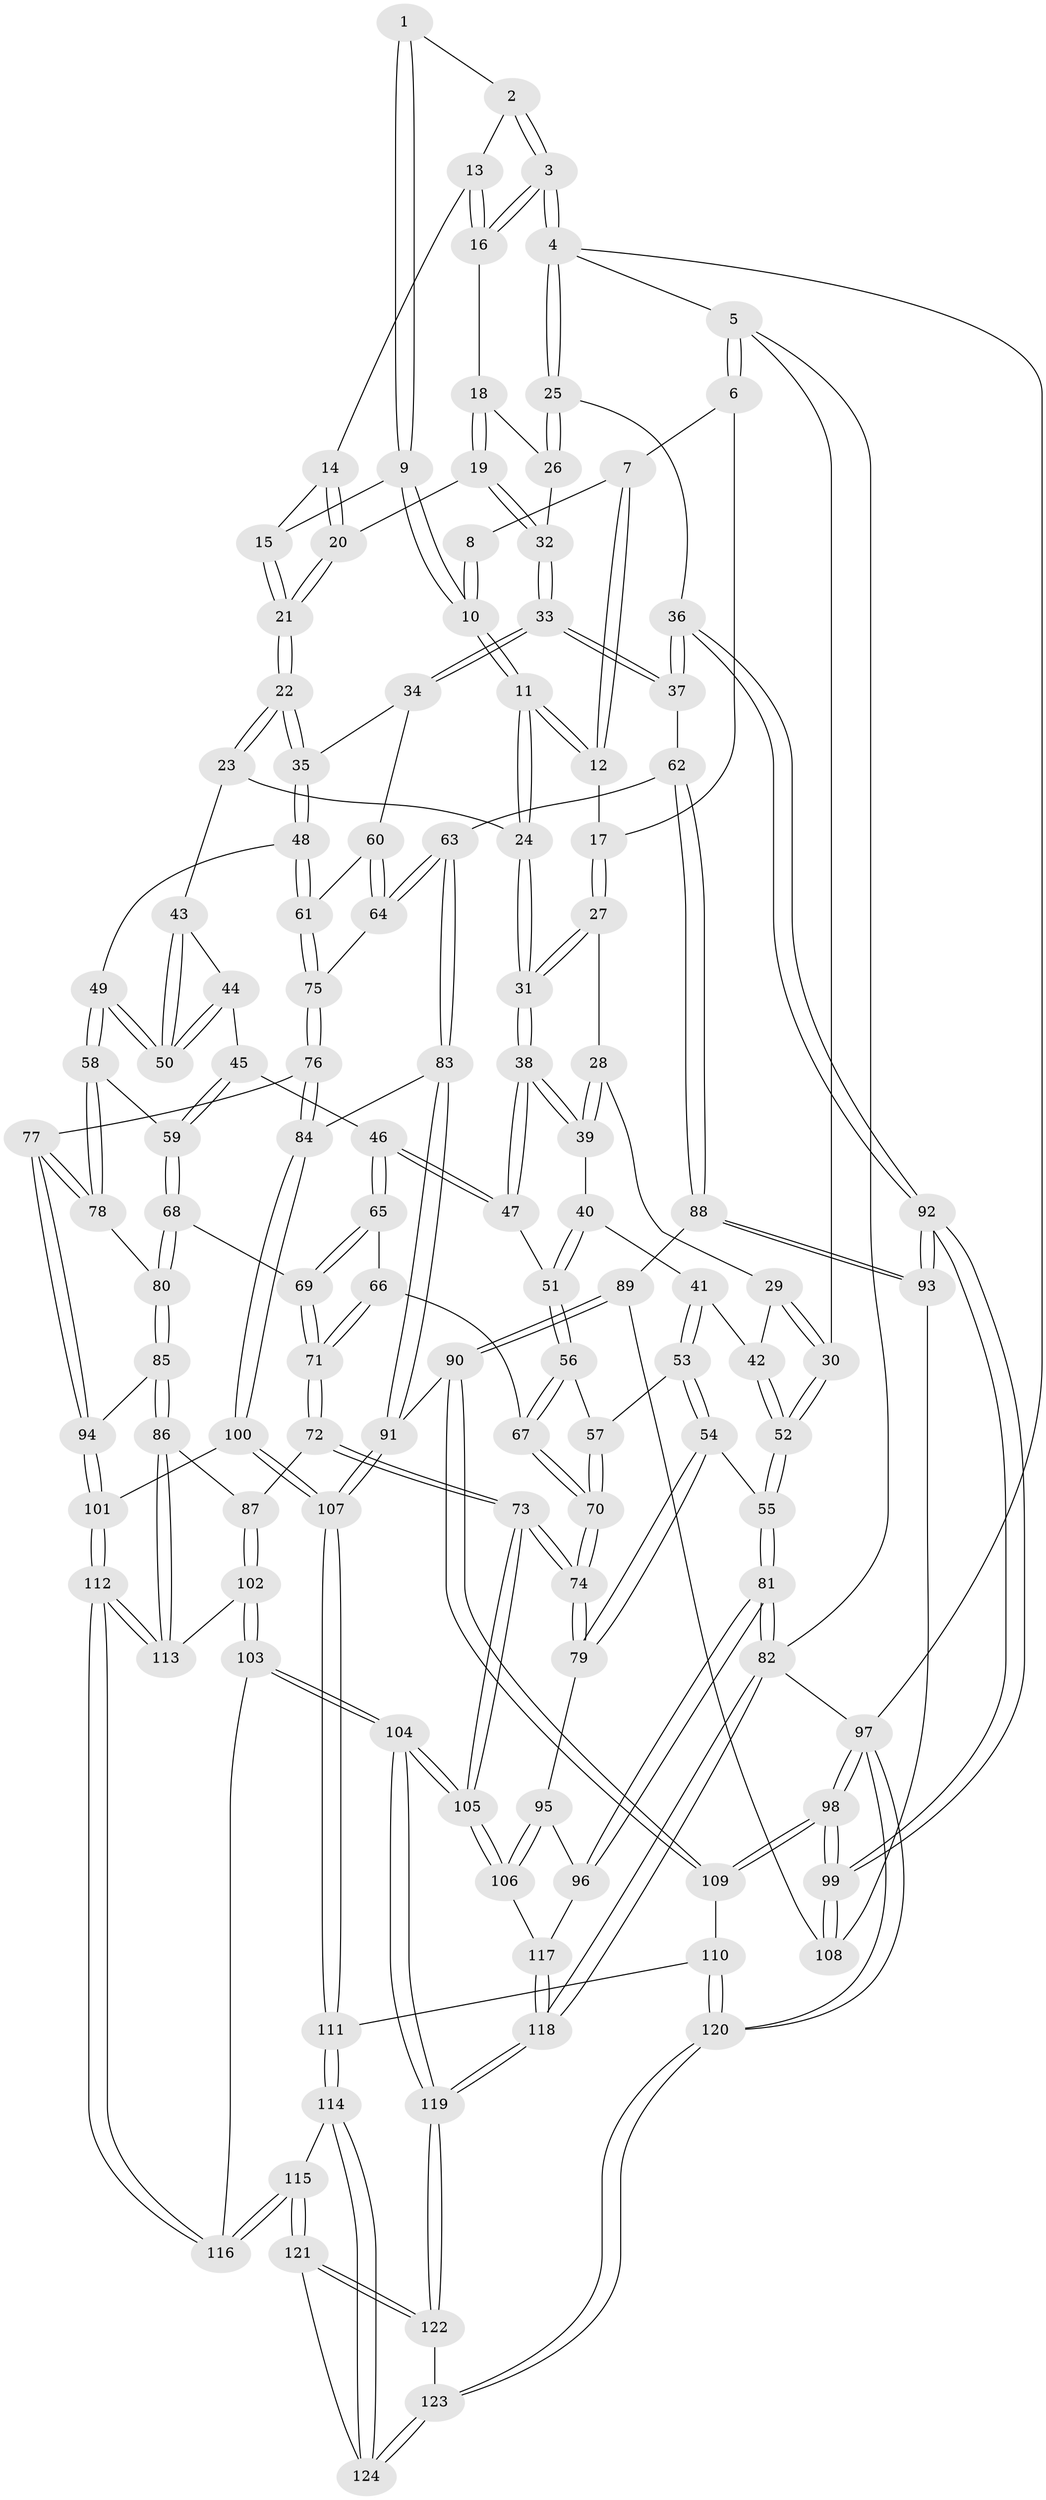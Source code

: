 // Generated by graph-tools (version 1.1) at 2025/59/03/09/25 04:59:52]
// undirected, 124 vertices, 307 edges
graph export_dot {
graph [start="1"]
  node [color=gray90,style=filled];
  1 [pos="+0.5968076389201274+0"];
  2 [pos="+0.8300245744414361+0"];
  3 [pos="+1+0"];
  4 [pos="+1+0"];
  5 [pos="+0+0"];
  6 [pos="+0.0720863180177594+0"];
  7 [pos="+0.2756114492326332+0"];
  8 [pos="+0.4934223090098119+0"];
  9 [pos="+0.6133934771514257+0.0798091994560086"];
  10 [pos="+0.4604935168677125+0.13131997564180867"];
  11 [pos="+0.4371241044837189+0.16333363520880018"];
  12 [pos="+0.3362644880902118+0.0480023609709328"];
  13 [pos="+0.793475691606035+0"];
  14 [pos="+0.7741481427572957+0.03274232678222045"];
  15 [pos="+0.636233670081277+0.10299758637975528"];
  16 [pos="+0.8740727024429777+0.11054110131382"];
  17 [pos="+0.24572476104866484+0.12847533374146405"];
  18 [pos="+0.8738315675037353+0.13086351048242661"];
  19 [pos="+0.7842394060390641+0.18686514191564738"];
  20 [pos="+0.7718920639301732+0.17954344395614885"];
  21 [pos="+0.6664609867022694+0.1856470252595912"];
  22 [pos="+0.5922491624897882+0.2917200843029699"];
  23 [pos="+0.49665350350412596+0.2728599429762579"];
  24 [pos="+0.42491049059640734+0.24332460150654842"];
  25 [pos="+1+0.2480822566051954"];
  26 [pos="+0.9506561773967029+0.1688927744684453"];
  27 [pos="+0.23904767081207343+0.1689943276289051"];
  28 [pos="+0.10713100806834931+0.19497577559729729"];
  29 [pos="+0.09647108790951595+0.19190072322558263"];
  30 [pos="+0+0"];
  31 [pos="+0.384566291875313+0.2641920726055997"];
  32 [pos="+0.8079737726683127+0.23225455652568133"];
  33 [pos="+0.8603166702962387+0.38366470877131487"];
  34 [pos="+0.8090341846502714+0.39840632775315094"];
  35 [pos="+0.6334449234809195+0.35109288218924783"];
  36 [pos="+1+0.421029586309455"];
  37 [pos="+0.980705487029971+0.41102623507458375"];
  38 [pos="+0.33017351700672154+0.353135061378014"];
  39 [pos="+0.17945297674176497+0.3055783630517636"];
  40 [pos="+0.13511960570267337+0.37030539462582335"];
  41 [pos="+0.05037387571716082+0.39062715800126463"];
  42 [pos="+0.03804710429497516+0.38279098273059037"];
  43 [pos="+0.49336806494903657+0.37726195657063794"];
  44 [pos="+0.45772331200606914+0.46758730516972125"];
  45 [pos="+0.39753269881888037+0.4601911683561965"];
  46 [pos="+0.3389991295518029+0.43117301037924427"];
  47 [pos="+0.3217936713869544+0.40880887215774137"];
  48 [pos="+0.5697218973864994+0.5072578600172395"];
  49 [pos="+0.5544797988370818+0.5097579963484484"];
  50 [pos="+0.5327955465406206+0.496846528976718"];
  51 [pos="+0.2413628187436497+0.45358472385498205"];
  52 [pos="+0+0.40203814275393507"];
  53 [pos="+0.11412192331949682+0.5158468580305945"];
  54 [pos="+0.09585048699180151+0.5406118387198948"];
  55 [pos="+0+0.5003557882986422"];
  56 [pos="+0.22652426084763863+0.46998746328417934"];
  57 [pos="+0.16804057789066099+0.5066942753073799"];
  58 [pos="+0.5195255134830351+0.5501000246489327"];
  59 [pos="+0.4373826527165592+0.5725659776824901"];
  60 [pos="+0.7933427599596874+0.42560090264709755"];
  61 [pos="+0.5896762637607866+0.5242214569642946"];
  62 [pos="+0.8030237391654677+0.6150478530470067"];
  63 [pos="+0.7332130047316141+0.5672696211176849"];
  64 [pos="+0.729836407708371+0.5567352621926257"];
  65 [pos="+0.3398422034246609+0.46974023945822146"];
  66 [pos="+0.31981647917463457+0.5611065408741358"];
  67 [pos="+0.26697300058668655+0.5731078723914595"];
  68 [pos="+0.40998697610504276+0.6063109938537856"];
  69 [pos="+0.4018236279677278+0.6091226915152477"];
  70 [pos="+0.23841822417733194+0.6502563362379804"];
  71 [pos="+0.3547926643219452+0.6477033588931179"];
  72 [pos="+0.3489030814129882+0.6591617616347634"];
  73 [pos="+0.27142072649262666+0.7057170524890461"];
  74 [pos="+0.2398845033348777+0.67008647783271"];
  75 [pos="+0.5981585157485345+0.5329630182964112"];
  76 [pos="+0.6138883422820007+0.6666648866129641"];
  77 [pos="+0.5900201513550578+0.6756271809734516"];
  78 [pos="+0.5116544309872257+0.6198398806782256"];
  79 [pos="+0.08288334907775619+0.6410258560340101"];
  80 [pos="+0.47899292516586134+0.6483223490044617"];
  81 [pos="+0+0.726561647030909"];
  82 [pos="+0+1"];
  83 [pos="+0.6868696295340543+0.6605117313542473"];
  84 [pos="+0.6378324341371275+0.6764697443003049"];
  85 [pos="+0.48044259810511314+0.7229811112934116"];
  86 [pos="+0.47526621326034274+0.7285754769265687"];
  87 [pos="+0.3730648402592136+0.675284246293541"];
  88 [pos="+0.8143956257067549+0.6418784885471795"];
  89 [pos="+0.8069235227185916+0.6975445163885156"];
  90 [pos="+0.8035554506050452+0.7071929103393888"];
  91 [pos="+0.7727075770666689+0.7145473846327652"];
  92 [pos="+1+0.5720879090514408"];
  93 [pos="+1+0.5740444233314974"];
  94 [pos="+0.5607811043544757+0.703679426880391"];
  95 [pos="+0.07250354863589777+0.6519478020207485"];
  96 [pos="+0+0.7232825229017034"];
  97 [pos="+1+1"];
  98 [pos="+1+0.752087245667536"];
  99 [pos="+1+0.7122741245432344"];
  100 [pos="+0.6690053164097456+0.8103441652226662"];
  101 [pos="+0.592403229270491+0.8287799853408799"];
  102 [pos="+0.41948197632189244+0.824030059659131"];
  103 [pos="+0.4040103039033701+0.8519408551961885"];
  104 [pos="+0.25749552364533074+0.9222799130153497"];
  105 [pos="+0.24969019737069936+0.9012284586379765"];
  106 [pos="+0.16098675432857212+0.8374057938106529"];
  107 [pos="+0.6922061540307937+0.8184987602442172"];
  108 [pos="+0.8492466485189034+0.6862505395920635"];
  109 [pos="+0.8819070847010979+0.7924208277068913"];
  110 [pos="+0.8185869959393993+0.8713990169390322"];
  111 [pos="+0.7358273352971905+0.8747161392061109"];
  112 [pos="+0.5884847634043313+0.8314684533793475"];
  113 [pos="+0.47272275387319035+0.7437277413384955"];
  114 [pos="+0.7117267731847449+0.9346326409592913"];
  115 [pos="+0.5555399469077366+0.9011332677278745"];
  116 [pos="+0.5516964930277326+0.8848857049203825"];
  117 [pos="+0.03956312715063483+0.8063297619239503"];
  118 [pos="+0+1"];
  119 [pos="+0.2128092413084467+1"];
  120 [pos="+1+1"];
  121 [pos="+0.554729691068006+0.9572268784983948"];
  122 [pos="+0.4786474862220867+1"];
  123 [pos="+0.7533755852428554+1"];
  124 [pos="+0.7079931011369188+0.9632299307228235"];
  1 -- 2;
  1 -- 9;
  1 -- 9;
  2 -- 3;
  2 -- 3;
  2 -- 13;
  3 -- 4;
  3 -- 4;
  3 -- 16;
  3 -- 16;
  4 -- 5;
  4 -- 25;
  4 -- 25;
  4 -- 97;
  5 -- 6;
  5 -- 6;
  5 -- 30;
  5 -- 82;
  6 -- 7;
  6 -- 17;
  7 -- 8;
  7 -- 12;
  7 -- 12;
  8 -- 10;
  8 -- 10;
  9 -- 10;
  9 -- 10;
  9 -- 15;
  10 -- 11;
  10 -- 11;
  11 -- 12;
  11 -- 12;
  11 -- 24;
  11 -- 24;
  12 -- 17;
  13 -- 14;
  13 -- 16;
  13 -- 16;
  14 -- 15;
  14 -- 20;
  14 -- 20;
  15 -- 21;
  15 -- 21;
  16 -- 18;
  17 -- 27;
  17 -- 27;
  18 -- 19;
  18 -- 19;
  18 -- 26;
  19 -- 20;
  19 -- 32;
  19 -- 32;
  20 -- 21;
  20 -- 21;
  21 -- 22;
  21 -- 22;
  22 -- 23;
  22 -- 23;
  22 -- 35;
  22 -- 35;
  23 -- 24;
  23 -- 43;
  24 -- 31;
  24 -- 31;
  25 -- 26;
  25 -- 26;
  25 -- 36;
  26 -- 32;
  27 -- 28;
  27 -- 31;
  27 -- 31;
  28 -- 29;
  28 -- 39;
  28 -- 39;
  29 -- 30;
  29 -- 30;
  29 -- 42;
  30 -- 52;
  30 -- 52;
  31 -- 38;
  31 -- 38;
  32 -- 33;
  32 -- 33;
  33 -- 34;
  33 -- 34;
  33 -- 37;
  33 -- 37;
  34 -- 35;
  34 -- 60;
  35 -- 48;
  35 -- 48;
  36 -- 37;
  36 -- 37;
  36 -- 92;
  36 -- 92;
  37 -- 62;
  38 -- 39;
  38 -- 39;
  38 -- 47;
  38 -- 47;
  39 -- 40;
  40 -- 41;
  40 -- 51;
  40 -- 51;
  41 -- 42;
  41 -- 53;
  41 -- 53;
  42 -- 52;
  42 -- 52;
  43 -- 44;
  43 -- 50;
  43 -- 50;
  44 -- 45;
  44 -- 50;
  44 -- 50;
  45 -- 46;
  45 -- 59;
  45 -- 59;
  46 -- 47;
  46 -- 47;
  46 -- 65;
  46 -- 65;
  47 -- 51;
  48 -- 49;
  48 -- 61;
  48 -- 61;
  49 -- 50;
  49 -- 50;
  49 -- 58;
  49 -- 58;
  51 -- 56;
  51 -- 56;
  52 -- 55;
  52 -- 55;
  53 -- 54;
  53 -- 54;
  53 -- 57;
  54 -- 55;
  54 -- 79;
  54 -- 79;
  55 -- 81;
  55 -- 81;
  56 -- 57;
  56 -- 67;
  56 -- 67;
  57 -- 70;
  57 -- 70;
  58 -- 59;
  58 -- 78;
  58 -- 78;
  59 -- 68;
  59 -- 68;
  60 -- 61;
  60 -- 64;
  60 -- 64;
  61 -- 75;
  61 -- 75;
  62 -- 63;
  62 -- 88;
  62 -- 88;
  63 -- 64;
  63 -- 64;
  63 -- 83;
  63 -- 83;
  64 -- 75;
  65 -- 66;
  65 -- 69;
  65 -- 69;
  66 -- 67;
  66 -- 71;
  66 -- 71;
  67 -- 70;
  67 -- 70;
  68 -- 69;
  68 -- 80;
  68 -- 80;
  69 -- 71;
  69 -- 71;
  70 -- 74;
  70 -- 74;
  71 -- 72;
  71 -- 72;
  72 -- 73;
  72 -- 73;
  72 -- 87;
  73 -- 74;
  73 -- 74;
  73 -- 105;
  73 -- 105;
  74 -- 79;
  74 -- 79;
  75 -- 76;
  75 -- 76;
  76 -- 77;
  76 -- 84;
  76 -- 84;
  77 -- 78;
  77 -- 78;
  77 -- 94;
  77 -- 94;
  78 -- 80;
  79 -- 95;
  80 -- 85;
  80 -- 85;
  81 -- 82;
  81 -- 82;
  81 -- 96;
  81 -- 96;
  82 -- 118;
  82 -- 118;
  82 -- 97;
  83 -- 84;
  83 -- 91;
  83 -- 91;
  84 -- 100;
  84 -- 100;
  85 -- 86;
  85 -- 86;
  85 -- 94;
  86 -- 87;
  86 -- 113;
  86 -- 113;
  87 -- 102;
  87 -- 102;
  88 -- 89;
  88 -- 93;
  88 -- 93;
  89 -- 90;
  89 -- 90;
  89 -- 108;
  90 -- 91;
  90 -- 109;
  90 -- 109;
  91 -- 107;
  91 -- 107;
  92 -- 93;
  92 -- 93;
  92 -- 99;
  92 -- 99;
  93 -- 108;
  94 -- 101;
  94 -- 101;
  95 -- 96;
  95 -- 106;
  95 -- 106;
  96 -- 117;
  97 -- 98;
  97 -- 98;
  97 -- 120;
  97 -- 120;
  98 -- 99;
  98 -- 99;
  98 -- 109;
  98 -- 109;
  99 -- 108;
  99 -- 108;
  100 -- 101;
  100 -- 107;
  100 -- 107;
  101 -- 112;
  101 -- 112;
  102 -- 103;
  102 -- 103;
  102 -- 113;
  103 -- 104;
  103 -- 104;
  103 -- 116;
  104 -- 105;
  104 -- 105;
  104 -- 119;
  104 -- 119;
  105 -- 106;
  105 -- 106;
  106 -- 117;
  107 -- 111;
  107 -- 111;
  109 -- 110;
  110 -- 111;
  110 -- 120;
  110 -- 120;
  111 -- 114;
  111 -- 114;
  112 -- 113;
  112 -- 113;
  112 -- 116;
  112 -- 116;
  114 -- 115;
  114 -- 124;
  114 -- 124;
  115 -- 116;
  115 -- 116;
  115 -- 121;
  115 -- 121;
  117 -- 118;
  117 -- 118;
  118 -- 119;
  118 -- 119;
  119 -- 122;
  119 -- 122;
  120 -- 123;
  120 -- 123;
  121 -- 122;
  121 -- 122;
  121 -- 124;
  122 -- 123;
  123 -- 124;
  123 -- 124;
}
